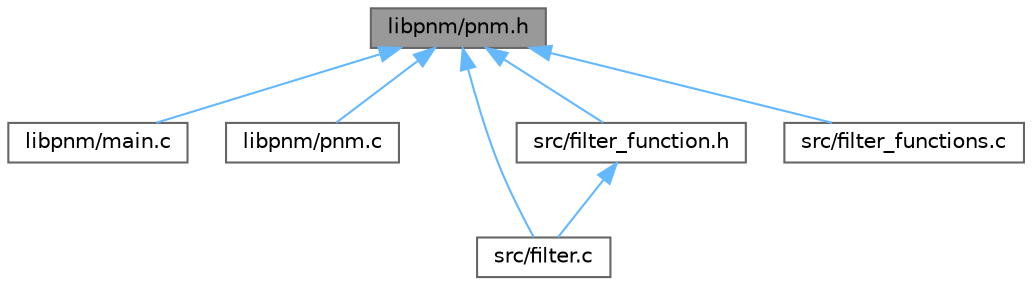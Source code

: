 digraph "libpnm/pnm.h"
{
 // LATEX_PDF_SIZE
  bgcolor="transparent";
  edge [fontname=Helvetica,fontsize=10,labelfontname=Helvetica,labelfontsize=10];
  node [fontname=Helvetica,fontsize=10,shape=box,height=0.2,width=0.4];
  Node1 [id="Node000001",label="libpnm/pnm.h",height=0.2,width=0.4,color="gray40", fillcolor="grey60", style="filled", fontcolor="black",tooltip=" "];
  Node1 -> Node2 [id="edge7_Node000001_Node000002",dir="back",color="steelblue1",style="solid",tooltip=" "];
  Node2 [id="Node000002",label="libpnm/main.c",height=0.2,width=0.4,color="grey40", fillcolor="white", style="filled",URL="$main_8c.html",tooltip=" "];
  Node1 -> Node3 [id="edge8_Node000001_Node000003",dir="back",color="steelblue1",style="solid",tooltip=" "];
  Node3 [id="Node000003",label="libpnm/pnm.c",height=0.2,width=0.4,color="grey40", fillcolor="white", style="filled",URL="$pnm_8c.html",tooltip=" "];
  Node1 -> Node4 [id="edge9_Node000001_Node000004",dir="back",color="steelblue1",style="solid",tooltip=" "];
  Node4 [id="Node000004",label="src/filter.c",height=0.2,width=0.4,color="grey40", fillcolor="white", style="filled",URL="$filter_8c.html",tooltip=" "];
  Node1 -> Node5 [id="edge10_Node000001_Node000005",dir="back",color="steelblue1",style="solid",tooltip=" "];
  Node5 [id="Node000005",label="src/filter_function.h",height=0.2,width=0.4,color="grey40", fillcolor="white", style="filled",URL="$filter__function_8h.html",tooltip=" "];
  Node5 -> Node4 [id="edge11_Node000005_Node000004",dir="back",color="steelblue1",style="solid",tooltip=" "];
  Node1 -> Node6 [id="edge12_Node000001_Node000006",dir="back",color="steelblue1",style="solid",tooltip=" "];
  Node6 [id="Node000006",label="src/filter_functions.c",height=0.2,width=0.4,color="grey40", fillcolor="white", style="filled",URL="$filter__functions_8c.html",tooltip=" "];
}
